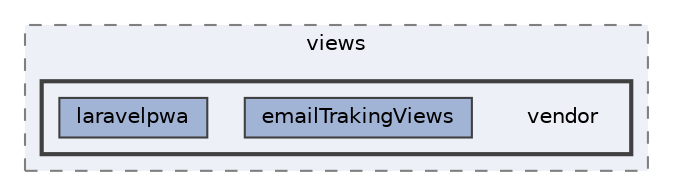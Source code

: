 digraph "resources/views/vendor"
{
 // LATEX_PDF_SIZE
  bgcolor="transparent";
  edge [fontname=Helvetica,fontsize=10,labelfontname=Helvetica,labelfontsize=10];
  node [fontname=Helvetica,fontsize=10,shape=box,height=0.2,width=0.4];
  compound=true
  subgraph clusterdir_5794a73405254976eadeaaaebebc79b6 {
    graph [ bgcolor="#edf0f7", pencolor="grey50", label="views", fontname=Helvetica,fontsize=10 style="filled,dashed", URL="dir_5794a73405254976eadeaaaebebc79b6.html",tooltip=""]
  subgraph clusterdir_4346cca4d17b037bb58ef1ad9c13c3bc {
    graph [ bgcolor="#edf0f7", pencolor="grey25", label="", fontname=Helvetica,fontsize=10 style="filled,bold", URL="dir_4346cca4d17b037bb58ef1ad9c13c3bc.html",tooltip=""]
    dir_4346cca4d17b037bb58ef1ad9c13c3bc [shape=plaintext, label="vendor"];
  dir_95a3afad27e242d5aa61b44c6369b2c5 [label="emailTrakingViews", fillcolor="#a2b4d6", color="grey25", style="filled", URL="dir_95a3afad27e242d5aa61b44c6369b2c5.html",tooltip=""];
  dir_45981282e07ec5fabd1f7ba558bfadc7 [label="laravelpwa", fillcolor="#a2b4d6", color="grey25", style="filled", URL="dir_45981282e07ec5fabd1f7ba558bfadc7.html",tooltip=""];
  }
  }
}
